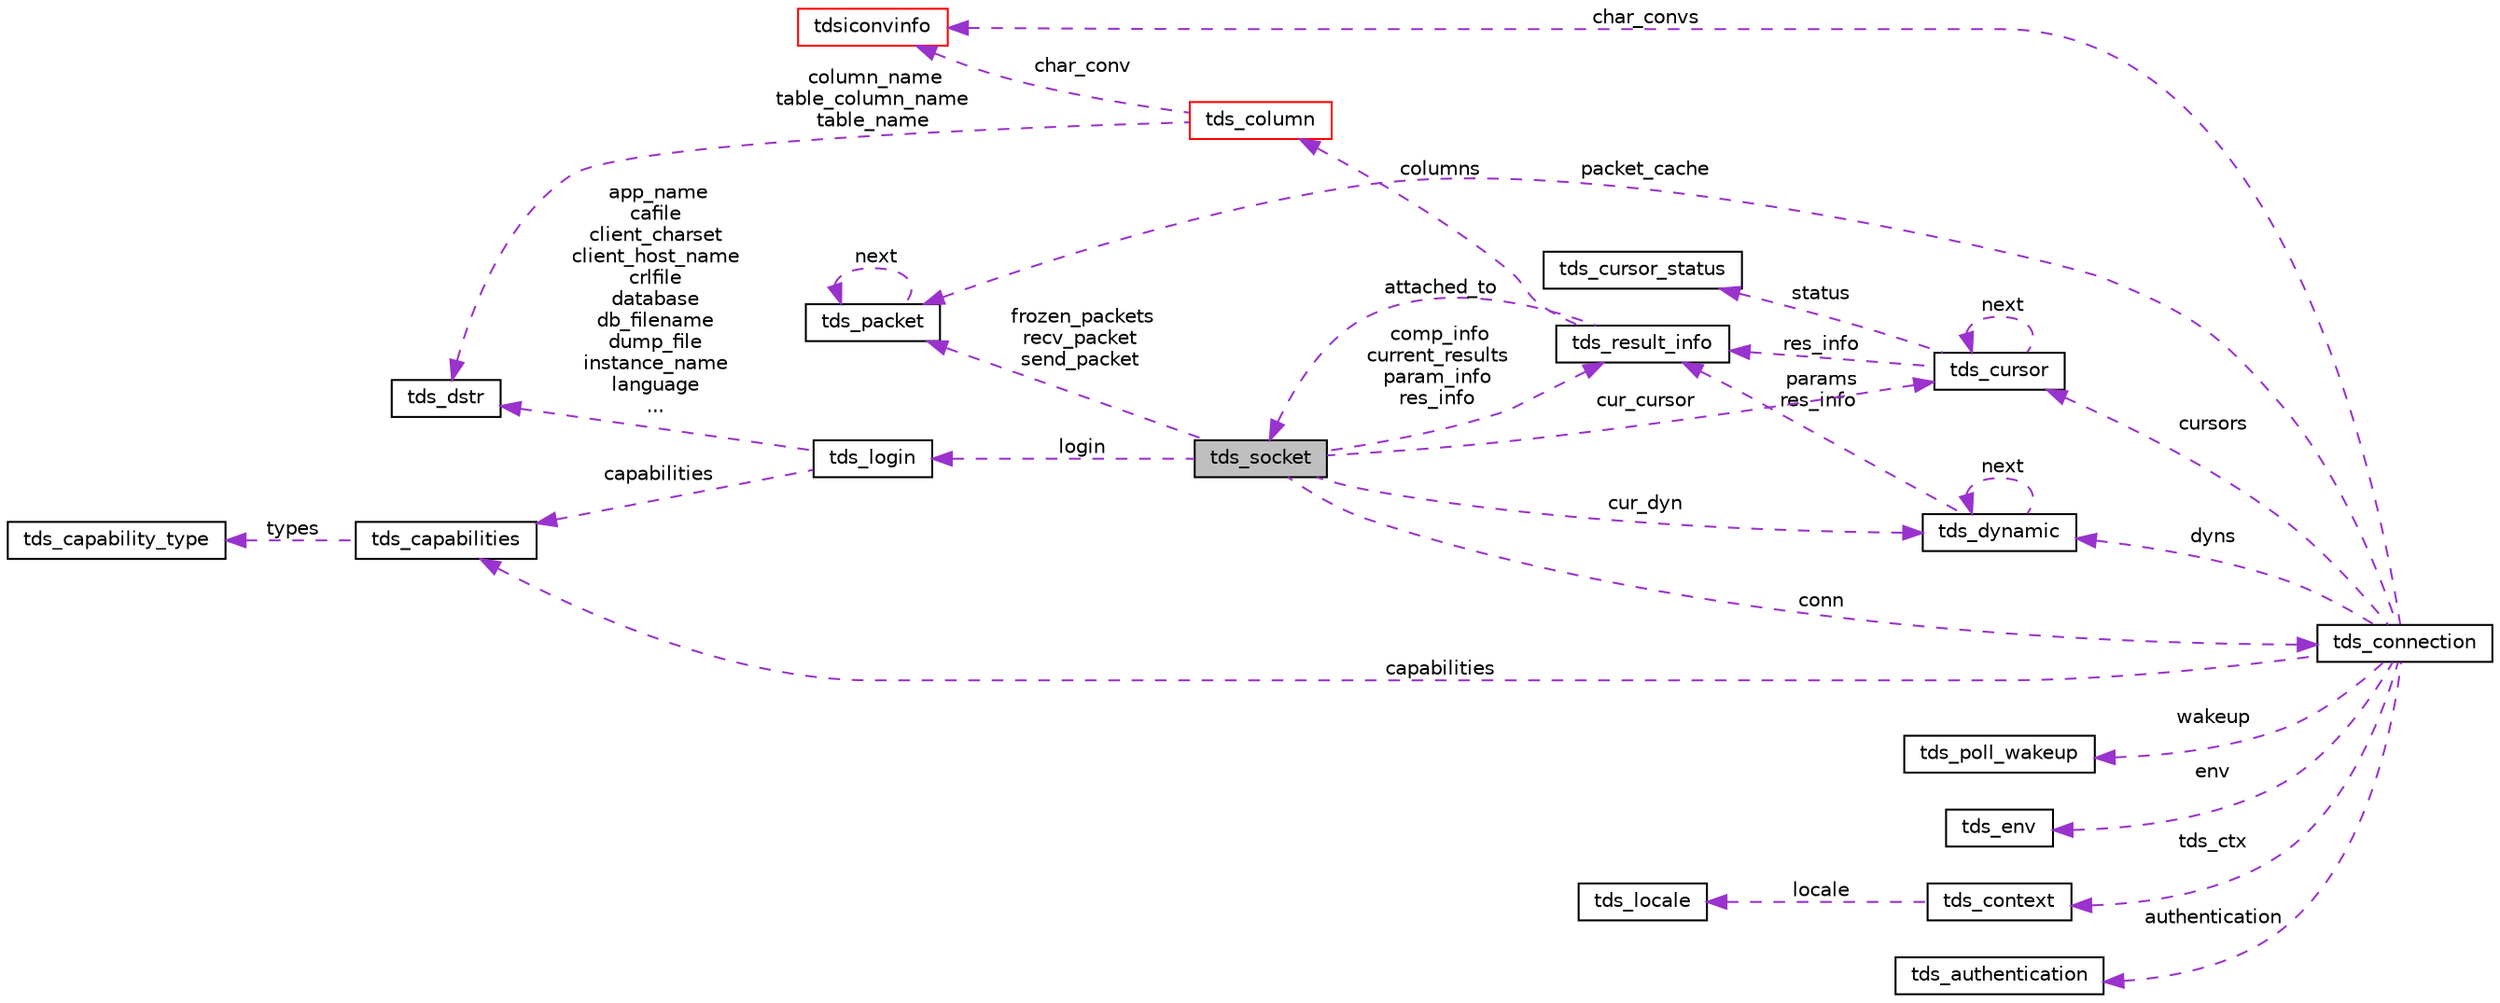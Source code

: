 digraph "tds_socket"
{
 // LATEX_PDF_SIZE
  edge [fontname="Helvetica",fontsize="10",labelfontname="Helvetica",labelfontsize="10"];
  node [fontname="Helvetica",fontsize="10",shape=record];
  rankdir="LR";
  Node1 [label="tds_socket",height=0.2,width=0.4,color="black", fillcolor="grey75", style="filled", fontcolor="black",tooltip="Information for a server connection."];
  Node2 -> Node1 [dir="back",color="darkorchid3",fontsize="10",style="dashed",label=" login" ,fontname="Helvetica"];
  Node2 [label="tds_login",height=0.2,width=0.4,color="black", fillcolor="white", style="filled",URL="$a01143.html",tooltip=" "];
  Node3 -> Node2 [dir="back",color="darkorchid3",fontsize="10",style="dashed",label=" capabilities" ,fontname="Helvetica"];
  Node3 [label="tds_capabilities",height=0.2,width=0.4,color="black", fillcolor="white", style="filled",URL="$a01139.html",tooltip=" "];
  Node4 -> Node3 [dir="back",color="darkorchid3",fontsize="10",style="dashed",label=" types" ,fontname="Helvetica"];
  Node4 [label="tds_capability_type",height=0.2,width=0.4,color="black", fillcolor="white", style="filled",URL="$a01135.html",tooltip=" "];
  Node5 -> Node2 [dir="back",color="darkorchid3",fontsize="10",style="dashed",label=" app_name\ncafile\nclient_charset\nclient_host_name\ncrlfile\ndatabase\ndb_filename\ndump_file\ninstance_name\nlanguage\n..." ,fontname="Helvetica"];
  Node5 [label="tds_dstr",height=0.2,width=0.4,color="black", fillcolor="white", style="filled",URL="$a01283.html",tooltip="Structure to hold a string."];
  Node6 -> Node1 [dir="back",color="darkorchid3",fontsize="10",style="dashed",label=" frozen_packets\nrecv_packet\nsend_packet" ,fontname="Helvetica"];
  Node6 [label="tds_packet",height=0.2,width=0.4,color="black", fillcolor="white", style="filled",URL="$a01223.html",tooltip=" "];
  Node6 -> Node6 [dir="back",color="darkorchid3",fontsize="10",style="dashed",label=" next" ,fontname="Helvetica"];
  Node7 -> Node1 [dir="back",color="darkorchid3",fontsize="10",style="dashed",label=" cur_dyn" ,fontname="Helvetica"];
  Node7 [label="tds_dynamic",height=0.2,width=0.4,color="black", fillcolor="white", style="filled",URL="$a01207.html",tooltip="Holds information for a dynamic (also called prepared) query."];
  Node7 -> Node7 [dir="back",color="darkorchid3",fontsize="10",style="dashed",label=" next" ,fontname="Helvetica"];
  Node8 -> Node7 [dir="back",color="darkorchid3",fontsize="10",style="dashed",label=" params\nres_info" ,fontname="Helvetica"];
  Node8 [label="tds_result_info",height=0.2,width=0.4,color="black", fillcolor="white", style="filled",URL="$a01183.html",tooltip="Hold information for any results."];
  Node1 -> Node8 [dir="back",color="darkorchid3",fontsize="10",style="dashed",label=" attached_to" ,fontname="Helvetica"];
  Node9 -> Node8 [dir="back",color="darkorchid3",fontsize="10",style="dashed",label=" columns" ,fontname="Helvetica"];
  Node9 [label="tds_column",height=0.2,width=0.4,color="red", fillcolor="white", style="filled",URL="$a01175.html",tooltip="Metadata about columns in regular and compute rows."];
  Node10 -> Node9 [dir="back",color="darkorchid3",fontsize="10",style="dashed",label=" char_conv" ,fontname="Helvetica"];
  Node10 [label="tdsiconvinfo",height=0.2,width=0.4,color="red", fillcolor="white", style="filled",URL="$a00983.html",tooltip=" "];
  Node5 -> Node9 [dir="back",color="darkorchid3",fontsize="10",style="dashed",label=" column_name\ntable_column_name\ntable_name" ,fontname="Helvetica"];
  Node8 -> Node1 [dir="back",color="darkorchid3",fontsize="10",style="dashed",label=" comp_info\ncurrent_results\nparam_info\nres_info" ,fontname="Helvetica"];
  Node16 -> Node1 [dir="back",color="darkorchid3",fontsize="10",style="dashed",label=" cur_cursor" ,fontname="Helvetica"];
  Node16 [label="tds_cursor",height=0.2,width=0.4,color="black", fillcolor="white", style="filled",URL="$a01199.html",tooltip="Holds informations about a cursor."];
  Node17 -> Node16 [dir="back",color="darkorchid3",fontsize="10",style="dashed",label=" status" ,fontname="Helvetica"];
  Node17 [label="tds_cursor_status",height=0.2,width=0.4,color="black", fillcolor="white", style="filled",URL="$a01195.html",tooltip=" "];
  Node8 -> Node16 [dir="back",color="darkorchid3",fontsize="10",style="dashed",label=" res_info" ,fontname="Helvetica"];
  Node16 -> Node16 [dir="back",color="darkorchid3",fontsize="10",style="dashed",label=" next" ,fontname="Helvetica"];
  Node18 -> Node1 [dir="back",color="darkorchid3",fontsize="10",style="dashed",label=" conn" ,fontname="Helvetica"];
  Node18 [label="tds_connection",height=0.2,width=0.4,color="black", fillcolor="white", style="filled",URL="$a01231.html",tooltip=" "];
  Node3 -> Node18 [dir="back",color="darkorchid3",fontsize="10",style="dashed",label=" capabilities" ,fontname="Helvetica"];
  Node19 -> Node18 [dir="back",color="darkorchid3",fontsize="10",style="dashed",label=" wakeup" ,fontname="Helvetica"];
  Node19 [label="tds_poll_wakeup",height=0.2,width=0.4,color="black", fillcolor="white", style="filled",URL="$a01227.html",tooltip=" "];
  Node20 -> Node18 [dir="back",color="darkorchid3",fontsize="10",style="dashed",label=" env" ,fontname="Helvetica"];
  Node20 [label="tds_env",height=0.2,width=0.4,color="black", fillcolor="white", style="filled",URL="$a01203.html",tooltip="Current environment as reported by the server."];
  Node21 -> Node18 [dir="back",color="darkorchid3",fontsize="10",style="dashed",label=" tds_ctx" ,fontname="Helvetica"];
  Node21 [label="tds_context",height=0.2,width=0.4,color="black", fillcolor="white", style="filled",URL="$a01215.html",tooltip=" "];
  Node22 -> Node21 [dir="back",color="darkorchid3",fontsize="10",style="dashed",label=" locale" ,fontname="Helvetica"];
  Node22 [label="tds_locale",height=0.2,width=0.4,color="black", fillcolor="white", style="filled",URL="$a01151.html",tooltip=" "];
  Node23 -> Node18 [dir="back",color="darkorchid3",fontsize="10",style="dashed",label=" authentication" ,fontname="Helvetica"];
  Node23 [label="tds_authentication",height=0.2,width=0.4,color="black", fillcolor="white", style="filled",URL="$a01219.html",tooltip=" "];
  Node6 -> Node18 [dir="back",color="darkorchid3",fontsize="10",style="dashed",label=" packet_cache" ,fontname="Helvetica"];
  Node7 -> Node18 [dir="back",color="darkorchid3",fontsize="10",style="dashed",label=" dyns" ,fontname="Helvetica"];
  Node10 -> Node18 [dir="back",color="darkorchid3",fontsize="10",style="dashed",label=" char_convs" ,fontname="Helvetica"];
  Node16 -> Node18 [dir="back",color="darkorchid3",fontsize="10",style="dashed",label=" cursors" ,fontname="Helvetica"];
}

